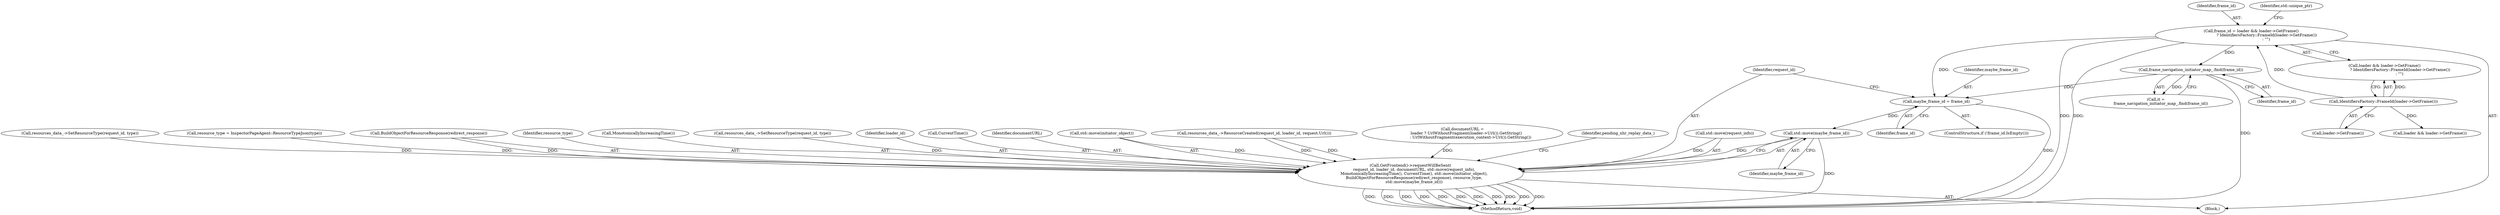 digraph "0_Chrome_1c40f9042ae2d6ee7483d72998aabb5e73b2ff60_2@API" {
"1000255" [label="(Call,std::move(maybe_frame_id))"];
"1000239" [label="(Call,maybe_frame_id = frame_id)"];
"1000157" [label="(Call,frame_id = loader && loader->GetFrame()\n                         ? IdentifiersFactory::FrameId(loader->GetFrame())\n                        : \"\")"];
"1000163" [label="(Call,IdentifiersFactory::FrameId(loader->GetFrame()))"];
"1000190" [label="(Call,frame_navigation_initiator_map_.find(frame_id))"];
"1000242" [label="(Call,GetFrontend()->requestWillBeSent(\n      request_id, loader_id, documentURL, std::move(request_info),\n      MonotonicallyIncreasingTime(), CurrentTime(), std::move(initiator_object),\n      BuildObjectForResourceResponse(redirect_response), resource_type,\n      std::move(maybe_frame_id)))"];
"1000159" [label="(Call,loader && loader->GetFrame()\n                         ? IdentifiersFactory::FrameId(loader->GetFrame())\n                        : \"\")"];
"1000246" [label="(Call,std::move(request_info))"];
"1000250" [label="(Call,std::move(initiator_object))"];
"1000158" [label="(Identifier,frame_id)"];
"1000241" [label="(Identifier,frame_id)"];
"1000263" [label="(MethodReturn,void)"];
"1000174" [label="(Call,loader && loader->GetFrame())"];
"1000153" [label="(Call,resources_data_->SetResourceType(request_id, type))"];
"1000107" [label="(Block,)"];
"1000163" [label="(Call,IdentifiersFactory::FrameId(loader->GetFrame()))"];
"1000224" [label="(Call,resource_type = InspectorPageAgent::ResourceTypeJson(type))"];
"1000252" [label="(Call,BuildObjectForResourceResponse(redirect_response))"];
"1000255" [label="(Call,std::move(maybe_frame_id))"];
"1000239" [label="(Call,maybe_frame_id = frame_id)"];
"1000256" [label="(Identifier,maybe_frame_id)"];
"1000191" [label="(Identifier,frame_id)"];
"1000164" [label="(Call,loader->GetFrame())"];
"1000236" [label="(ControlStructure,if (!frame_id.IsEmpty()))"];
"1000254" [label="(Identifier,resource_type)"];
"1000190" [label="(Call,frame_navigation_initiator_map_.find(frame_id))"];
"1000248" [label="(Call,MonotonicallyIncreasingTime())"];
"1000157" [label="(Call,frame_id = loader && loader->GetFrame()\n                         ? IdentifiersFactory::FrameId(loader->GetFrame())\n                        : \"\")"];
"1000139" [label="(Call,resources_data_->SetResourceType(request_id, type))"];
"1000188" [label="(Call,it =\n        frame_navigation_initiator_map_.find(frame_id))"];
"1000244" [label="(Identifier,loader_id)"];
"1000249" [label="(Call,CurrentTime())"];
"1000240" [label="(Identifier,maybe_frame_id)"];
"1000245" [label="(Identifier,documentURL)"];
"1000121" [label="(Call,resources_data_->ResourceCreated(request_id, loader_id, request.Url()))"];
"1000242" [label="(Call,GetFrontend()->requestWillBeSent(\n      request_id, loader_id, documentURL, std::move(request_info),\n      MonotonicallyIncreasingTime(), CurrentTime(), std::move(initiator_object),\n      BuildObjectForResourceResponse(redirect_response), resource_type,\n      std::move(maybe_frame_id)))"];
"1000243" [label="(Identifier,request_id)"];
"1000229" [label="(Call,documentURL =\n      loader ? UrlWithoutFragment(loader->Url()).GetString()\n             : UrlWithoutFragment(execution_context->Url()).GetString())"];
"1000168" [label="(Identifier,std::unique_ptr)"];
"1000259" [label="(Identifier,pending_xhr_replay_data_)"];
"1000255" -> "1000242"  [label="AST: "];
"1000255" -> "1000256"  [label="CFG: "];
"1000256" -> "1000255"  [label="AST: "];
"1000242" -> "1000255"  [label="CFG: "];
"1000255" -> "1000263"  [label="DDG: "];
"1000255" -> "1000242"  [label="DDG: "];
"1000239" -> "1000255"  [label="DDG: "];
"1000239" -> "1000236"  [label="AST: "];
"1000239" -> "1000241"  [label="CFG: "];
"1000240" -> "1000239"  [label="AST: "];
"1000241" -> "1000239"  [label="AST: "];
"1000243" -> "1000239"  [label="CFG: "];
"1000239" -> "1000263"  [label="DDG: "];
"1000157" -> "1000239"  [label="DDG: "];
"1000190" -> "1000239"  [label="DDG: "];
"1000157" -> "1000107"  [label="AST: "];
"1000157" -> "1000159"  [label="CFG: "];
"1000158" -> "1000157"  [label="AST: "];
"1000159" -> "1000157"  [label="AST: "];
"1000168" -> "1000157"  [label="CFG: "];
"1000157" -> "1000263"  [label="DDG: "];
"1000157" -> "1000263"  [label="DDG: "];
"1000163" -> "1000157"  [label="DDG: "];
"1000157" -> "1000190"  [label="DDG: "];
"1000163" -> "1000159"  [label="AST: "];
"1000163" -> "1000164"  [label="CFG: "];
"1000164" -> "1000163"  [label="AST: "];
"1000159" -> "1000163"  [label="CFG: "];
"1000163" -> "1000159"  [label="DDG: "];
"1000163" -> "1000174"  [label="DDG: "];
"1000190" -> "1000188"  [label="AST: "];
"1000190" -> "1000191"  [label="CFG: "];
"1000191" -> "1000190"  [label="AST: "];
"1000188" -> "1000190"  [label="CFG: "];
"1000190" -> "1000263"  [label="DDG: "];
"1000190" -> "1000188"  [label="DDG: "];
"1000242" -> "1000107"  [label="AST: "];
"1000243" -> "1000242"  [label="AST: "];
"1000244" -> "1000242"  [label="AST: "];
"1000245" -> "1000242"  [label="AST: "];
"1000246" -> "1000242"  [label="AST: "];
"1000248" -> "1000242"  [label="AST: "];
"1000249" -> "1000242"  [label="AST: "];
"1000250" -> "1000242"  [label="AST: "];
"1000252" -> "1000242"  [label="AST: "];
"1000254" -> "1000242"  [label="AST: "];
"1000259" -> "1000242"  [label="CFG: "];
"1000242" -> "1000263"  [label="DDG: "];
"1000242" -> "1000263"  [label="DDG: "];
"1000242" -> "1000263"  [label="DDG: "];
"1000242" -> "1000263"  [label="DDG: "];
"1000242" -> "1000263"  [label="DDG: "];
"1000242" -> "1000263"  [label="DDG: "];
"1000242" -> "1000263"  [label="DDG: "];
"1000242" -> "1000263"  [label="DDG: "];
"1000242" -> "1000263"  [label="DDG: "];
"1000242" -> "1000263"  [label="DDG: "];
"1000242" -> "1000263"  [label="DDG: "];
"1000139" -> "1000242"  [label="DDG: "];
"1000153" -> "1000242"  [label="DDG: "];
"1000121" -> "1000242"  [label="DDG: "];
"1000121" -> "1000242"  [label="DDG: "];
"1000229" -> "1000242"  [label="DDG: "];
"1000246" -> "1000242"  [label="DDG: "];
"1000250" -> "1000242"  [label="DDG: "];
"1000252" -> "1000242"  [label="DDG: "];
"1000224" -> "1000242"  [label="DDG: "];
}
